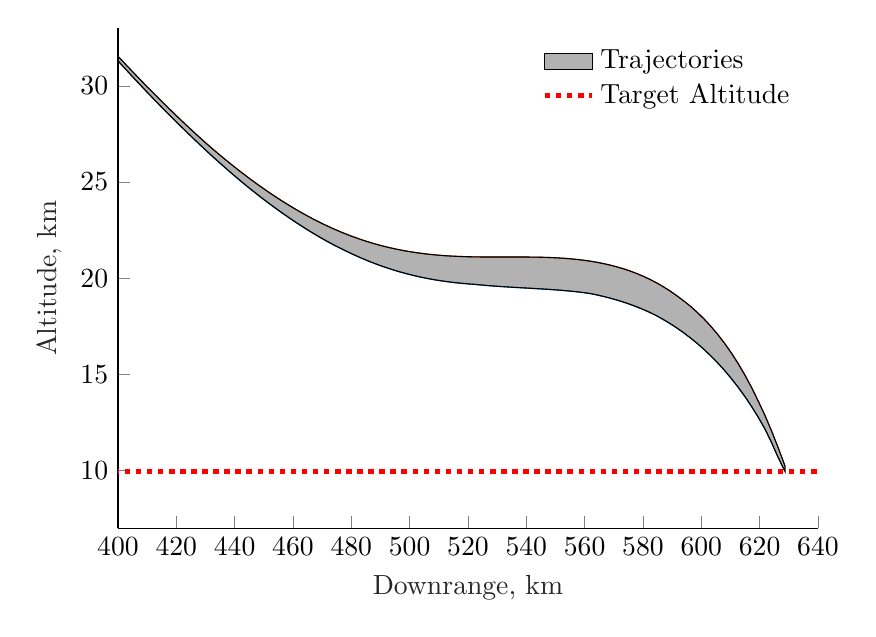 % This file was created by matlab2tikz.
%
%The latest updates can be retrieved from
%  http://www.mathworks.com/matlabcentral/fileexchange/22022-matlab2tikz-matlab2tikz
%where you can also make suggestions and rate matlab2tikz.
%
\definecolor{mycolor1}{rgb}{0.0,0.447,0.741}%
\definecolor{mycolor2}{rgb}{0.85,0.325,0.098}%
%
\begin{tikzpicture}

\begin{axis}[%
width=3.5in,
height=2.5in,
at={(1.011in,0.642in)},
scale only axis,
xmin=400,
xmax=640,
xlabel style={font=\color{white!15!black}},
xlabel={Downrange, km},
ymin=7,
ymax=33,
ylabel style={font=\color{white!15!black}},
ylabel={Altitude, km},
axis background/.style={fill=white},
axis x line*=bottom,
axis y line*=left,
legend style={legend cell align=left, align=left, fill=none, draw=none}
]
\addplot [color=mycolor1, forget plot]
  table[row sep=crcr]{%
400	31.305\\
402.31	30.922\\
404.62	30.542\\
406.93	30.167\\
409.24	29.796\\
411.55	29.429\\
413.86	29.067\\
416.17	28.71\\
418.48	28.358\\
420.79	28.011\\
423.1	27.669\\
425.41	27.331\\
427.721	26.996\\
430.031	26.667\\
432.341	26.344\\
434.651	26.028\\
436.961	25.718\\
439.271	25.414\\
441.581	25.117\\
443.891	24.827\\
446.201	24.544\\
448.511	24.268\\
450.821	23.999\\
453.131	23.738\\
455.441	23.485\\
457.751	23.24\\
460.061	23.0\\
462.371	22.768\\
464.681	22.545\\
466.991	22.33\\
469.301	22.124\\
471.611	21.926\\
473.921	21.738\\
476.231	21.558\\
478.541	21.387\\
480.851	21.222\\
483.162	21.065\\
485.472	20.918\\
487.782	20.779\\
490.092	20.649\\
492.402	20.529\\
494.712	20.417\\
497.022	20.313\\
499.332	20.218\\
501.642	20.132\\
503.952	20.053\\
506.262	19.982\\
508.572	19.919\\
510.882	19.863\\
513.192	19.814\\
515.502	19.771\\
517.812	19.735\\
520.122	19.704\\
522.432	19.678\\
524.742	19.645\\
527.052	19.615\\
529.362	19.588\\
531.672	19.564\\
533.982	19.541\\
536.292	19.52\\
538.603	19.501\\
540.913	19.481\\
543.223	19.461\\
545.533	19.44\\
547.843	19.418\\
550.153	19.393\\
552.463	19.366\\
554.773	19.334\\
557.083	19.298\\
559.393	19.256\\
561.703	19.208\\
564.013	19.138\\
566.323	19.057\\
568.633	18.968\\
570.943	18.87\\
573.253	18.762\\
575.563	18.642\\
577.873	18.511\\
580.183	18.368\\
582.493	18.211\\
584.803	18.037\\
587.113	17.841\\
589.423	17.629\\
591.734	17.4\\
594.044	17.153\\
596.354	16.886\\
598.664	16.599\\
600.974	16.29\\
603.284	15.958\\
605.594	15.6\\
607.904	15.215\\
610.214	14.8\\
612.524	14.353\\
614.834	13.871\\
617.144	13.35\\
619.454	12.788\\
621.764	12.178\\
624.074	11.46\\
626.384	10.668\\
628.694	9.956\\
};
\addplot [color=mycolor2, forget plot]
  table[row sep=crcr]{%
400	31.543\\
402.31	31.17\\
404.62	30.801\\
406.93	30.435\\
409.24	30.075\\
411.55	29.718\\
413.86	29.366\\
416.17	29.019\\
418.48	28.677\\
420.79	28.34\\
423.1	28.008\\
425.41	27.681\\
427.721	27.359\\
430.031	27.043\\
432.341	26.737\\
434.651	26.441\\
436.961	26.151\\
439.271	25.868\\
441.581	25.592\\
443.891	25.324\\
446.201	25.063\\
448.511	24.81\\
450.821	24.564\\
453.131	24.327\\
455.441	24.097\\
457.751	23.876\\
460.061	23.663\\
462.371	23.458\\
464.681	23.262\\
466.991	23.075\\
469.301	22.897\\
471.611	22.728\\
473.921	22.568\\
476.231	22.418\\
478.541	22.276\\
480.851	22.144\\
483.162	22.02\\
485.472	21.906\\
487.782	21.8\\
490.092	21.703\\
492.402	21.615\\
494.712	21.535\\
497.022	21.464\\
499.332	21.4\\
501.642	21.344\\
503.952	21.295\\
506.262	21.252\\
508.572	21.216\\
510.882	21.186\\
513.192	21.162\\
515.502	21.143\\
517.812	21.128\\
520.122	21.117\\
522.432	21.11\\
524.742	21.105\\
527.052	21.103\\
529.362	21.102\\
531.672	21.102\\
533.982	21.103\\
536.292	21.104\\
538.603	21.103\\
540.913	21.101\\
543.223	21.097\\
545.533	21.089\\
547.843	21.078\\
550.153	21.063\\
552.463	21.042\\
554.773	21.015\\
557.083	20.981\\
559.393	20.941\\
561.703	20.892\\
564.013	20.834\\
566.323	20.766\\
568.633	20.687\\
570.943	20.596\\
573.253	20.493\\
575.563	20.376\\
577.873	20.244\\
580.183	20.096\\
582.493	19.931\\
584.803	19.748\\
587.113	19.546\\
589.423	19.322\\
591.734	19.076\\
594.044	18.815\\
596.354	18.532\\
598.664	18.219\\
600.974	17.876\\
603.284	17.498\\
605.594	17.085\\
607.904	16.631\\
610.214	16.135\\
612.524	15.592\\
614.834	14.997\\
617.144	14.346\\
619.454	13.635\\
621.764	12.887\\
624.074	12.066\\
626.384	11.177\\
628.694	10.24\\
};

\addplot[area legend, draw=black, fill=black, fill opacity=0.3]
table[row sep=crcr] {%
x	y\\
400	31.305\\
402.31	30.922\\
404.62	30.542\\
406.93	30.167\\
409.24	29.796\\
411.55	29.429\\
413.86	29.067\\
416.17	28.71\\
418.48	28.358\\
420.79	28.011\\
423.1	27.669\\
425.41	27.331\\
427.721	26.996\\
430.031	26.667\\
432.341	26.344\\
434.651	26.028\\
436.961	25.718\\
439.271	25.414\\
441.581	25.117\\
443.891	24.827\\
446.201	24.544\\
448.511	24.268\\
450.821	23.999\\
453.131	23.738\\
455.441	23.485\\
457.751	23.24\\
460.061	23.0\\
462.371	22.768\\
464.681	22.545\\
466.991	22.33\\
469.301	22.124\\
471.611	21.926\\
473.921	21.738\\
476.231	21.558\\
478.541	21.387\\
480.851	21.222\\
483.162	21.065\\
485.472	20.918\\
487.782	20.779\\
490.092	20.649\\
492.402	20.529\\
494.712	20.417\\
497.022	20.313\\
499.332	20.218\\
501.642	20.132\\
503.952	20.053\\
506.262	19.982\\
508.572	19.919\\
510.882	19.863\\
513.192	19.814\\
515.502	19.771\\
517.812	19.735\\
520.122	19.704\\
522.432	19.678\\
524.742	19.645\\
527.052	19.615\\
529.362	19.588\\
531.672	19.564\\
533.982	19.541\\
536.292	19.52\\
538.603	19.501\\
540.913	19.481\\
543.223	19.461\\
545.533	19.44\\
547.843	19.418\\
550.153	19.393\\
552.463	19.366\\
554.773	19.334\\
557.083	19.298\\
559.393	19.256\\
561.703	19.208\\
564.013	19.138\\
566.323	19.057\\
568.633	18.968\\
570.943	18.87\\
573.253	18.762\\
575.563	18.642\\
577.873	18.511\\
580.183	18.368\\
582.493	18.211\\
584.803	18.037\\
587.113	17.841\\
589.423	17.629\\
591.734	17.4\\
594.044	17.153\\
596.354	16.886\\
598.664	16.599\\
600.974	16.29\\
603.284	15.958\\
605.594	15.6\\
607.904	15.215\\
610.214	14.8\\
612.524	14.353\\
614.834	13.871\\
617.144	13.35\\
619.454	12.788\\
621.764	12.178\\
624.074	11.46\\
626.384	10.668\\
628.694	9.956\\
628.694	10.24\\
626.384	11.177\\
624.074	12.066\\
621.764	12.887\\
619.454	13.635\\
617.144	14.346\\
614.834	14.997\\
612.524	15.592\\
610.214	16.135\\
607.904	16.631\\
605.594	17.085\\
603.284	17.498\\
600.974	17.876\\
598.664	18.219\\
596.354	18.532\\
594.044	18.815\\
591.734	19.076\\
589.423	19.322\\
587.113	19.546\\
584.803	19.748\\
582.493	19.931\\
580.183	20.096\\
577.873	20.244\\
575.563	20.376\\
573.253	20.493\\
570.943	20.596\\
568.633	20.687\\
566.323	20.766\\
564.013	20.834\\
561.703	20.892\\
559.393	20.941\\
557.083	20.981\\
554.773	21.015\\
552.463	21.042\\
550.153	21.063\\
547.843	21.078\\
545.533	21.089\\
543.223	21.097\\
540.913	21.101\\
538.603	21.103\\
536.292	21.104\\
533.982	21.103\\
531.672	21.102\\
529.362	21.102\\
527.052	21.103\\
524.742	21.105\\
522.432	21.11\\
520.122	21.117\\
517.812	21.128\\
515.502	21.143\\
513.192	21.162\\
510.882	21.186\\
508.572	21.216\\
506.262	21.252\\
503.952	21.295\\
501.642	21.344\\
499.332	21.4\\
497.022	21.464\\
494.712	21.535\\
492.402	21.615\\
490.092	21.703\\
487.782	21.8\\
485.472	21.906\\
483.162	22.02\\
480.851	22.144\\
478.541	22.276\\
476.231	22.418\\
473.921	22.568\\
471.611	22.728\\
469.301	22.897\\
466.991	23.075\\
464.681	23.262\\
462.371	23.458\\
460.061	23.663\\
457.751	23.876\\
455.441	24.097\\
453.131	24.327\\
450.821	24.564\\
448.511	24.81\\
446.201	25.063\\
443.891	25.324\\
441.581	25.592\\
439.271	25.868\\
436.961	26.151\\
434.651	26.441\\
432.341	26.737\\
430.031	27.043\\
427.721	27.359\\
425.41	27.681\\
423.1	28.008\\
420.79	28.34\\
418.48	28.677\\
416.17	29.019\\
413.86	29.366\\
411.55	29.718\\
409.24	30.075\\
406.93	30.435\\
404.62	30.801\\
402.31	31.17\\
400	31.543\\
}--cycle;
\addlegendentry{Trajectories}

\addplot [color=red, dotted, line width=2.0pt]
  table[row sep=crcr]{%
0	9.956\\
1000	9.956\\
};
\addlegendentry{Target Altitude}

\end{axis}
\end{tikzpicture}%